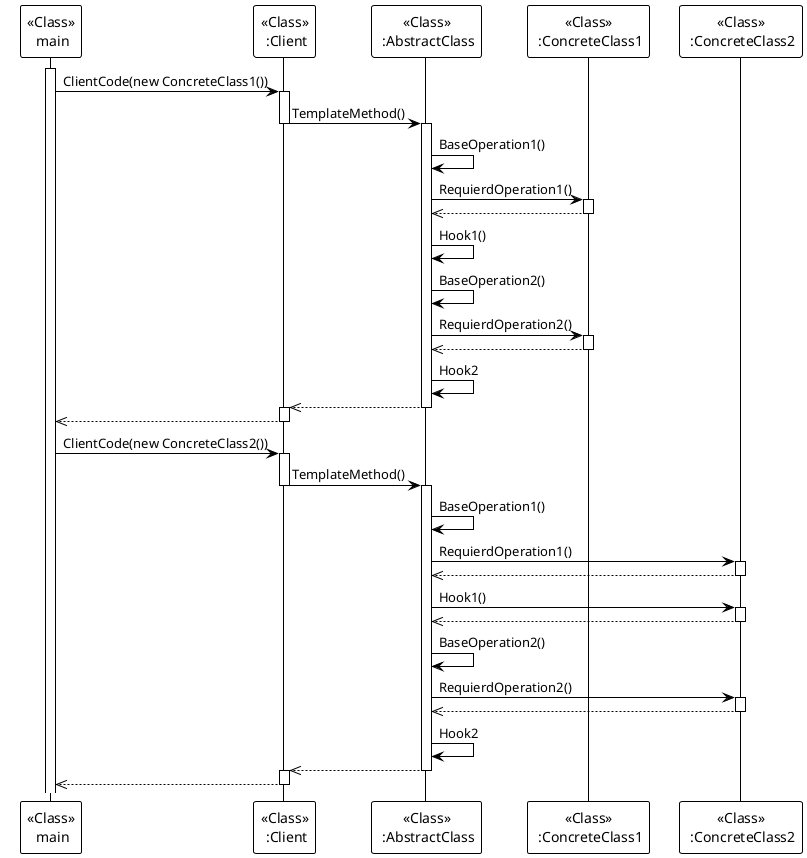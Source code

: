 @startuml
!theme plain
participant "<<Class>>\n main" as m
participant "<<Class>>\n :Client" as c
participant "<<Class>>\n :AbstractClass" as ac

participant "<<Class>>\n :ConcreteClass1" as cc1
participant "<<Class>>\n :ConcreteClass2" as cc2


activate m
m -> c : ClientCode(new ConcreteClass1())
activate c
c -> ac : TemplateMethod()
deactivate c
activate ac

ac -> ac : BaseOperation1()
ac -> cc1 : RequierdOperation1()
activate cc1
cc1 -->> ac : 
deactivate cc1
ac -> ac : Hook1()

ac -> ac : BaseOperation2()
ac -> cc1 : RequierdOperation2()
activate cc1
cc1 -->> ac :
deactivate cc1
ac -> ac : Hook2

ac -->> c : 
deactivate ac
activate c
c -->> m : 
deactivate c

m -> c : ClientCode(new ConcreteClass2())
activate c
c -> ac : TemplateMethod()
deactivate c
activate ac

ac -> ac : BaseOperation1()
ac -> cc2 : RequierdOperation1()
activate cc2
cc2 -->> ac : 
deactivate cc2
ac -> cc2 : Hook1()
activate cc2
cc2 -->> ac : 
deactivate cc2

ac -> ac : BaseOperation2()
ac -> cc2 : RequierdOperation2()
activate cc2
cc2 -->> ac :
deactivate cc2
ac -> ac : Hook2

ac -->> c : 
deactivate ac
activate c
c -->> m : 
deactivate c

@enduml